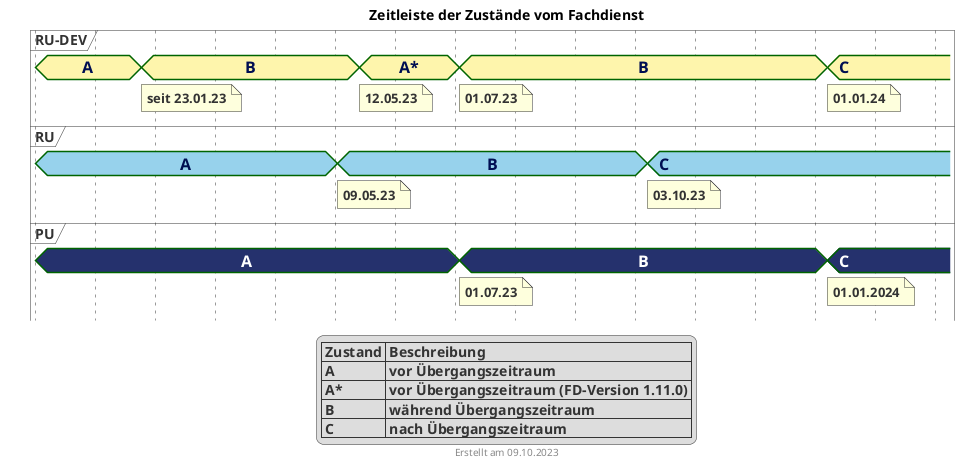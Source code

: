 @startuml fhir_version_timeline
<style>
root {
    Margin 0 0 0 30
}

timingDiagram {
  .rudevcolor {
    FontColor #000e52
    Fontsize 16
    FontStyle bold
    Backgroundcolor #FEF5AC
  }
  .rucolor {
    FontColor #000e52
    Fontsize 16
    FontStyle bold
    Backgroundcolor #97D2EC
  }
  .pucolor {
    FontColor #ffffff
    Fontsize 16
    FontStyle bold
    BackgroundColor #25316D
  }
}
</style>
title Zeitleiste der Zustände vom Fachdienst
footer Erstellt am 09.10.2023

concise "RU-DEV" as RUDEV <<rudevcolor>>
concise "RU" as RU <<rucolor>>
concise "PU" as PU <<pucolor>>


'30 days is scaled to 50 pixels
scale 2592000 as 60 pixels
hide time-axis
'manual time-axis
'use date format "dd.MM.yyyy"

@2022/12/01
RUDEV is "A"
RU is "A"
PU is "A"

@2023/01/23
RUDEV is "B"
note bottom of RUDEV : seit 23.01.23

@2023/05/01
RU is "B"
note bottom of RU : 09.05.23

@2023/05/12
RUDEV is "A*"
note bottom of RUDEV : 12.05.23

@2023/07/01
PU is "B"
note bottom of PU : 01.07.23
RUDEV is "B"
note bottom of RUDEV : 01.07.23

@2023/10/03
RU is "C"
note bottom of RU : 03.10.23


@2024/01/01
PU is "C"
note bottom of PU : 01.01.2024
RUDEV is "C"
note bottom of RUDEV : 01.01.24

@2024/02/01

legend
  | Zustand | Beschreibung |
  | A | vor Übergangszeitraum |
  | A* | vor Übergangszeitraum (FD-Version 1.11.0) |
  | B | während Übergangszeitraum |
  | C | nach Übergangszeitraum |
endlegend
@enduml